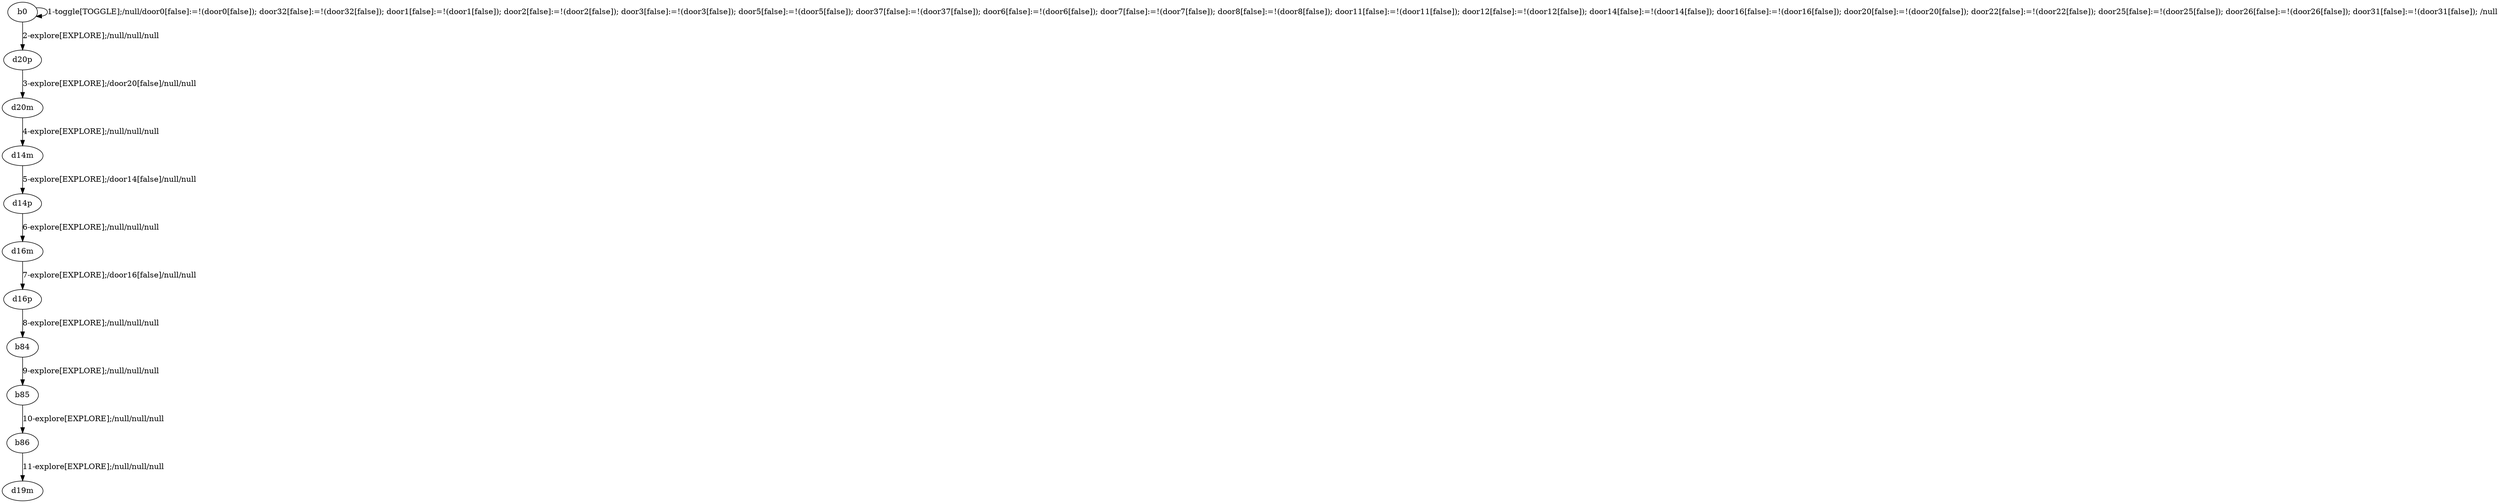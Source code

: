 # Total number of goals covered by this test: 4
# b85 --> b86
# b86 --> d19m
# d16p --> b84
# b84 --> b85

digraph g {
"b0" -> "b0" [label = "1-toggle[TOGGLE];/null/door0[false]:=!(door0[false]); door32[false]:=!(door32[false]); door1[false]:=!(door1[false]); door2[false]:=!(door2[false]); door3[false]:=!(door3[false]); door5[false]:=!(door5[false]); door37[false]:=!(door37[false]); door6[false]:=!(door6[false]); door7[false]:=!(door7[false]); door8[false]:=!(door8[false]); door11[false]:=!(door11[false]); door12[false]:=!(door12[false]); door14[false]:=!(door14[false]); door16[false]:=!(door16[false]); door20[false]:=!(door20[false]); door22[false]:=!(door22[false]); door25[false]:=!(door25[false]); door26[false]:=!(door26[false]); door31[false]:=!(door31[false]); /null"];
"b0" -> "d20p" [label = "2-explore[EXPLORE];/null/null/null"];
"d20p" -> "d20m" [label = "3-explore[EXPLORE];/door20[false]/null/null"];
"d20m" -> "d14m" [label = "4-explore[EXPLORE];/null/null/null"];
"d14m" -> "d14p" [label = "5-explore[EXPLORE];/door14[false]/null/null"];
"d14p" -> "d16m" [label = "6-explore[EXPLORE];/null/null/null"];
"d16m" -> "d16p" [label = "7-explore[EXPLORE];/door16[false]/null/null"];
"d16p" -> "b84" [label = "8-explore[EXPLORE];/null/null/null"];
"b84" -> "b85" [label = "9-explore[EXPLORE];/null/null/null"];
"b85" -> "b86" [label = "10-explore[EXPLORE];/null/null/null"];
"b86" -> "d19m" [label = "11-explore[EXPLORE];/null/null/null"];
}